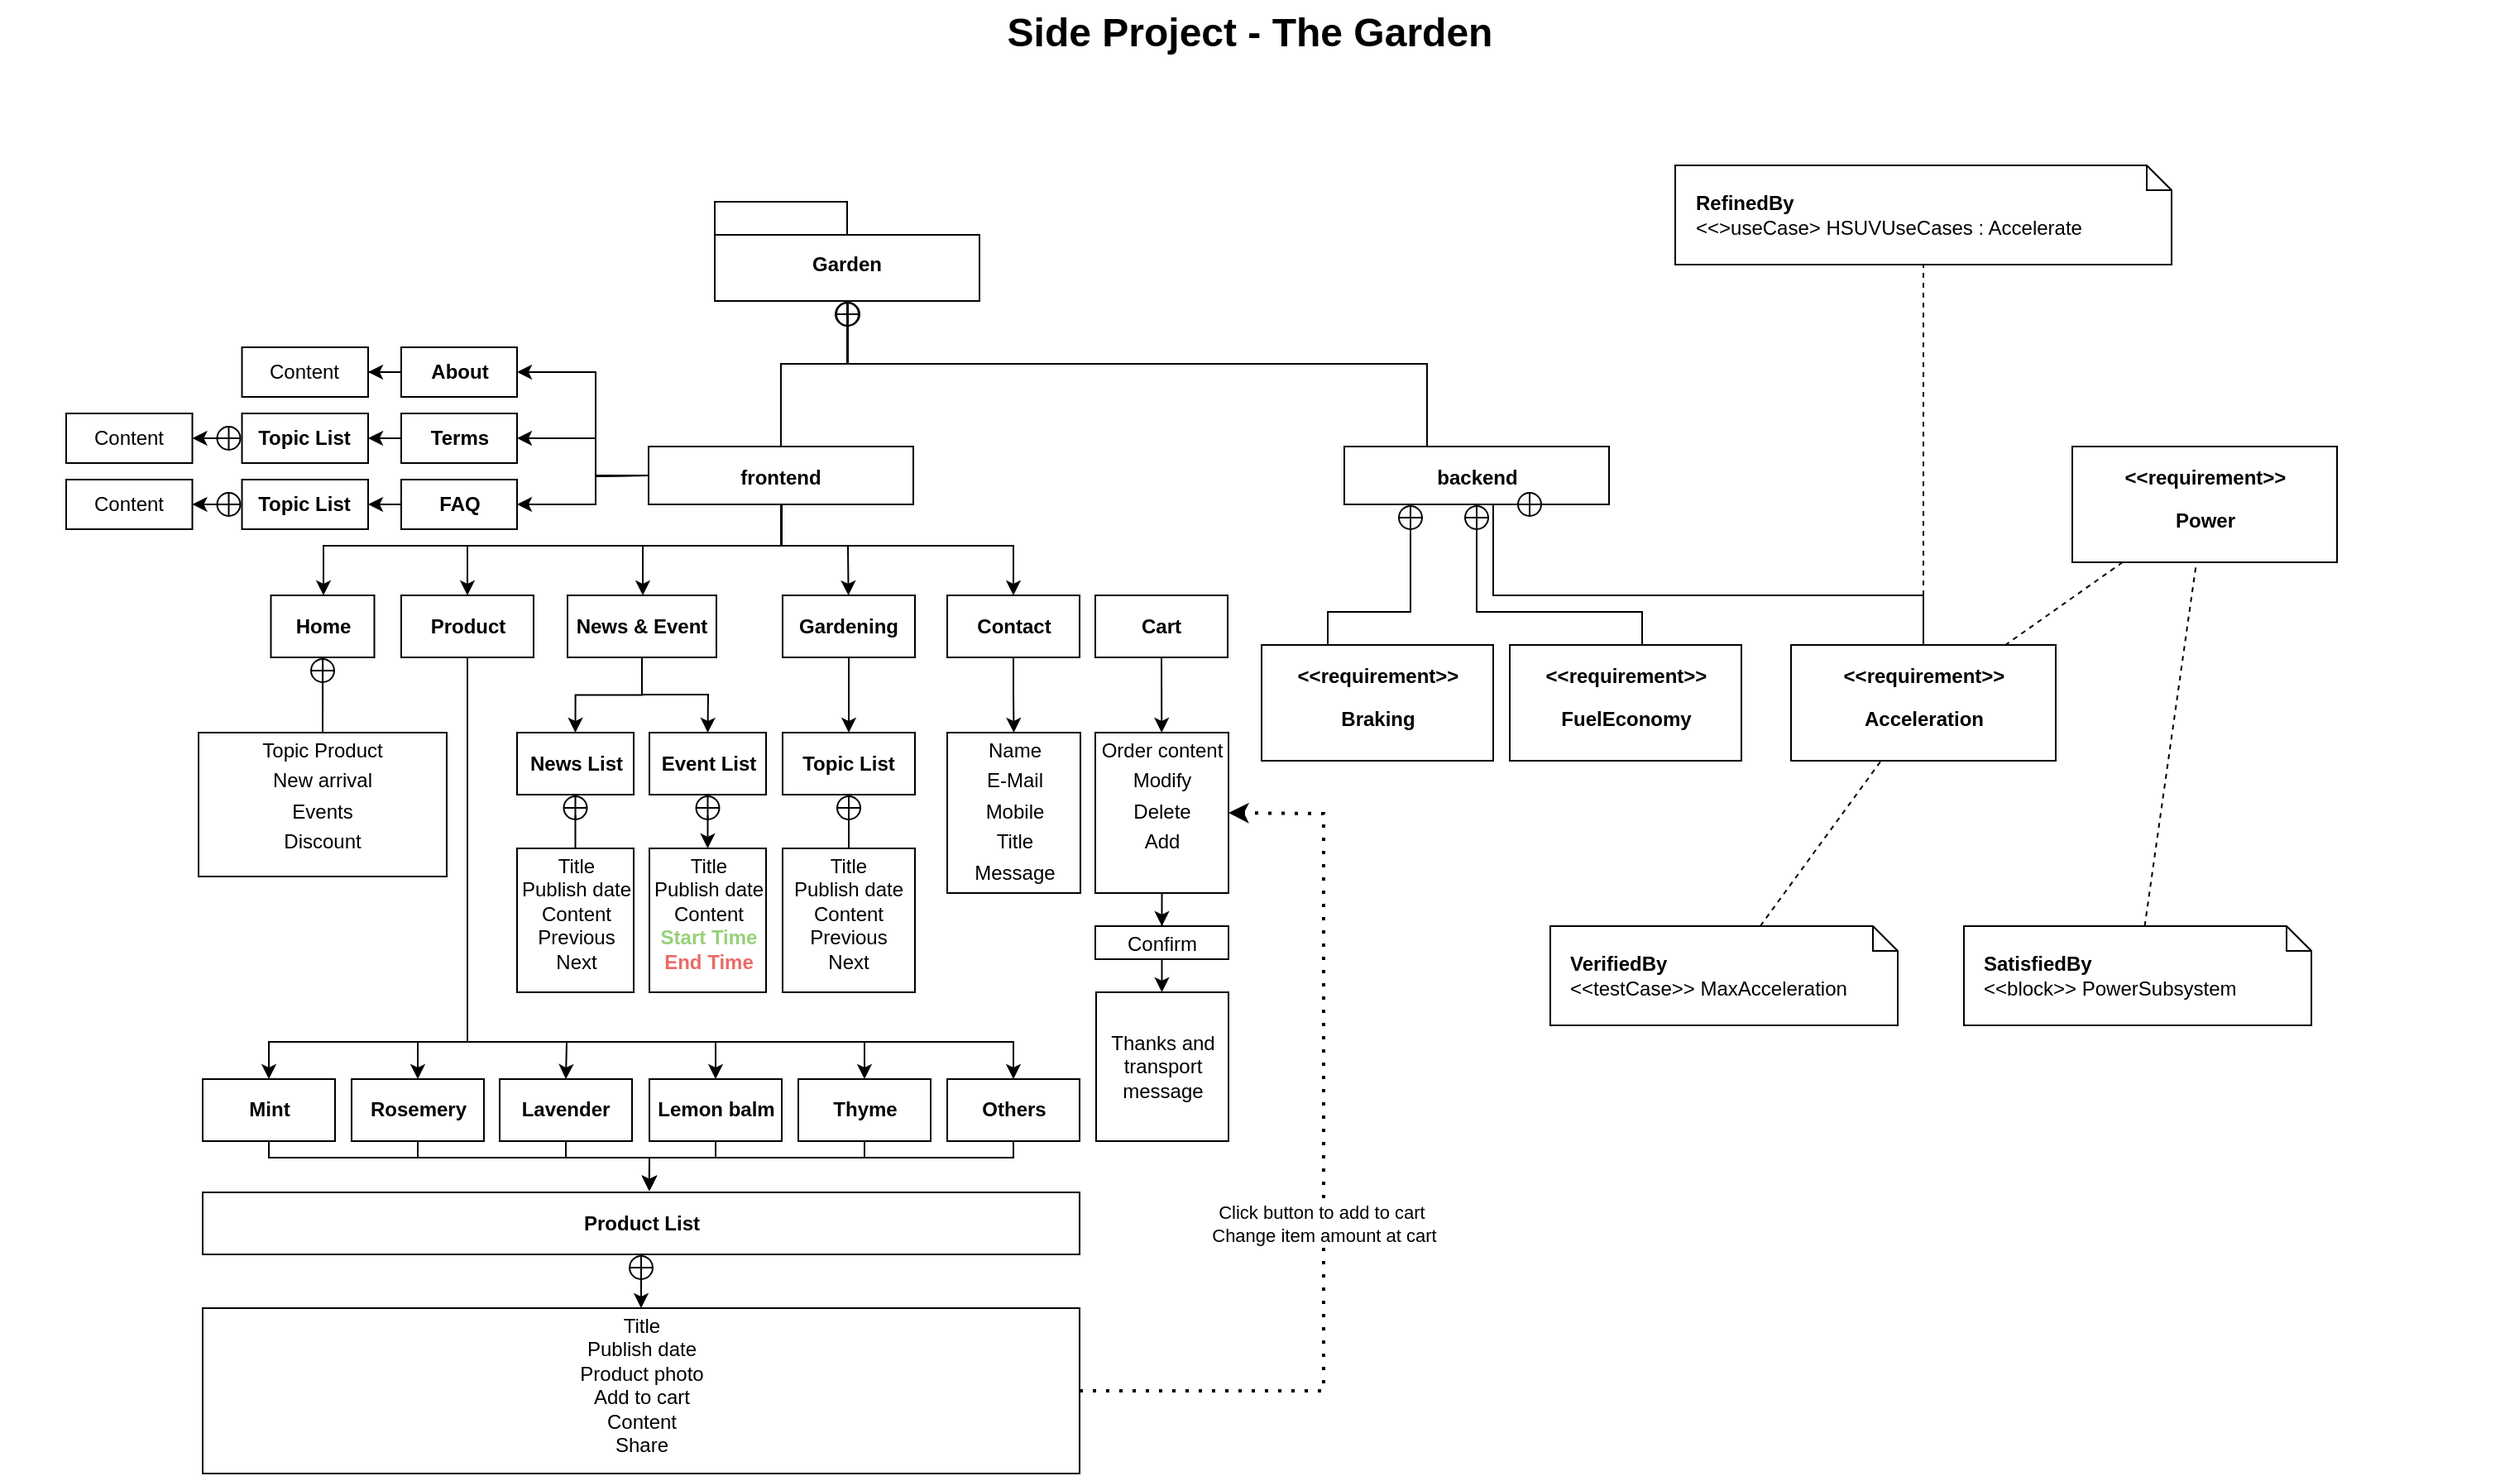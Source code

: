<mxfile version="20.8.5" type="github">
  <diagram name="Page-1" id="929967ad-93f9-6ef4-fab6-5d389245f69c">
    <mxGraphModel dx="1272" dy="704" grid="1" gridSize="10" guides="1" tooltips="1" connect="1" arrows="1" fold="1" page="1" pageScale="1.5" pageWidth="1169" pageHeight="826" background="none" math="0" shadow="0">
      <root>
        <mxCell id="0" style=";html=1;" />
        <mxCell id="1" style=";html=1;" parent="0" />
        <mxCell id="1672d66443f91eb5-2" value="&lt;br&gt;Garden" style="shape=folder;tabWidth=80;tabHeight=20;tabPosition=left;strokeWidth=1;html=1;whiteSpace=wrap;align=center;fontSize=12;fontStyle=1" parent="1" vertex="1">
          <mxGeometry x="552" y="162" width="160" height="60" as="geometry" />
        </mxCell>
        <mxCell id="1672d66443f91eb5-3" value="&lt;b&gt;RefinedBy&lt;/b&gt;&lt;div&gt;&amp;lt;&amp;lt;&amp;gt;useCase&amp;gt; HSUVUseCases : Accelerate&lt;/div&gt;" style="shape=note;size=15;align=left;spacingLeft=10;html=1;whiteSpace=wrap;strokeColor=#000000;strokeWidth=1;fillColor=#ffffff;fontSize=12;" parent="1" vertex="1">
          <mxGeometry x="1132.5" y="140" width="300" height="60" as="geometry" />
        </mxCell>
        <mxCell id="1672d66443f91eb5-13" style="edgeStyle=orthogonalEdgeStyle;rounded=0;html=1;jettySize=auto;orthogonalLoop=1;endArrow=circlePlus;endFill=0;" parent="1" source="1672d66443f91eb5-4" target="1672d66443f91eb5-2" edge="1">
          <mxGeometry relative="1" as="geometry">
            <Array as="points">
              <mxPoint x="592" y="260" />
              <mxPoint x="632" y="260" />
            </Array>
          </mxGeometry>
        </mxCell>
        <mxCell id="c9Z2P-Aph-3SfG2yVZ---2" value="" style="edgeStyle=orthogonalEdgeStyle;rounded=0;orthogonalLoop=1;jettySize=auto;html=1;" edge="1" parent="1" target="c9Z2P-Aph-3SfG2yVZ---1">
          <mxGeometry relative="1" as="geometry">
            <mxPoint x="595" y="345" as="sourcePoint" />
            <Array as="points">
              <mxPoint x="592.5" y="345" />
              <mxPoint x="592.5" y="370" />
              <mxPoint x="315.5" y="370" />
            </Array>
          </mxGeometry>
        </mxCell>
        <mxCell id="c9Z2P-Aph-3SfG2yVZ---4" value="" style="edgeStyle=orthogonalEdgeStyle;rounded=0;orthogonalLoop=1;jettySize=auto;html=1;" edge="1" parent="1" source="1672d66443f91eb5-4" target="c9Z2P-Aph-3SfG2yVZ---3">
          <mxGeometry relative="1" as="geometry">
            <Array as="points">
              <mxPoint x="592.5" y="370" />
              <mxPoint x="402.5" y="370" />
            </Array>
          </mxGeometry>
        </mxCell>
        <mxCell id="c9Z2P-Aph-3SfG2yVZ---10" value="" style="edgeStyle=orthogonalEdgeStyle;rounded=0;orthogonalLoop=1;jettySize=auto;html=1;entryX=0.5;entryY=0;entryDx=0;entryDy=0;" edge="1" parent="1" target="c9Z2P-Aph-3SfG2yVZ---5">
          <mxGeometry relative="1" as="geometry">
            <mxPoint x="592" y="321" as="sourcePoint" />
            <mxPoint x="497.5" y="381" as="targetPoint" />
            <Array as="points">
              <mxPoint x="591.5" y="370" />
              <mxPoint x="508.5" y="370" />
              <mxPoint x="508.5" y="400" />
            </Array>
          </mxGeometry>
        </mxCell>
        <mxCell id="c9Z2P-Aph-3SfG2yVZ---73" value="" style="edgeStyle=orthogonalEdgeStyle;rounded=0;orthogonalLoop=1;jettySize=auto;html=1;fontColor=#EA6B66;startArrow=none;startFill=0;endArrow=classic;endFill=1;" edge="1" parent="1" source="1672d66443f91eb5-4" target="c9Z2P-Aph-3SfG2yVZ---72">
          <mxGeometry relative="1" as="geometry">
            <Array as="points">
              <mxPoint x="480" y="327" />
              <mxPoint x="480" y="265" />
            </Array>
          </mxGeometry>
        </mxCell>
        <mxCell id="1672d66443f91eb5-4" value="&lt;p&gt;frontend&lt;/p&gt;" style="shape=rect;html=1;overflow=fill;whiteSpace=wrap;align=center;fontStyle=1" parent="1" vertex="1">
          <mxGeometry x="512" y="310" width="160" height="35" as="geometry" />
        </mxCell>
        <mxCell id="1672d66443f91eb5-15" style="edgeStyle=orthogonalEdgeStyle;rounded=0;html=1;endArrow=circlePlus;endFill=0;jettySize=auto;orthogonalLoop=1;exitX=0.5;exitY=0;exitDx=0;exitDy=0;" parent="1" source="1672d66443f91eb5-5" target="1672d66443f91eb5-2" edge="1">
          <mxGeometry relative="1" as="geometry">
            <Array as="points">
              <mxPoint x="982.5" y="260" />
              <mxPoint x="632.5" y="260" />
            </Array>
          </mxGeometry>
        </mxCell>
        <mxCell id="1672d66443f91eb5-5" value="&lt;p&gt;backend&lt;/p&gt;" style="shape=rect;html=1;overflow=fill;whiteSpace=wrap;align=center;fontStyle=1" parent="1" vertex="1">
          <mxGeometry x="932.5" y="310" width="160" height="35" as="geometry" />
        </mxCell>
        <mxCell id="1672d66443f91eb5-21" style="edgeStyle=none;rounded=0;html=1;dashed=1;endArrow=none;endFill=0;jettySize=auto;orthogonalLoop=1;" parent="1" source="1672d66443f91eb5-6" target="1672d66443f91eb5-9" edge="1">
          <mxGeometry relative="1" as="geometry" />
        </mxCell>
        <mxCell id="1672d66443f91eb5-6" value="&lt;p&gt;&amp;lt;&amp;lt;requirement&amp;gt;&amp;gt;&lt;/p&gt;&lt;p&gt;Power&lt;/p&gt;" style="shape=rect;html=1;overflow=fill;whiteSpace=wrap;align=center;fontStyle=1" parent="1" vertex="1">
          <mxGeometry x="1372.5" y="310" width="160" height="70" as="geometry" />
        </mxCell>
        <mxCell id="1672d66443f91eb5-16" style="edgeStyle=orthogonalEdgeStyle;rounded=0;html=1;endArrow=circlePlus;endFill=0;jettySize=auto;orthogonalLoop=1;entryX=0.25;entryY=1;" parent="1" target="1672d66443f91eb5-5" edge="1">
          <mxGeometry relative="1" as="geometry">
            <Array as="points">
              <mxPoint x="922.5" y="410" />
              <mxPoint x="972.5" y="410" />
            </Array>
            <mxPoint x="922.5" y="430" as="sourcePoint" />
          </mxGeometry>
        </mxCell>
        <mxCell id="1672d66443f91eb5-7" value="&lt;p&gt;&amp;lt;&amp;lt;requirement&amp;gt;&amp;gt;&lt;/p&gt;&lt;p&gt;Braking&lt;/p&gt;" style="shape=rect;html=1;overflow=fill;whiteSpace=wrap;align=center;fontStyle=1" parent="1" vertex="1">
          <mxGeometry x="882.5" y="430" width="140" height="70" as="geometry" />
        </mxCell>
        <mxCell id="1672d66443f91eb5-17" style="edgeStyle=orthogonalEdgeStyle;rounded=0;html=1;endArrow=circlePlus;endFill=0;jettySize=auto;orthogonalLoop=1;entryX=0.5;entryY=1;" parent="1" source="1672d66443f91eb5-8" target="1672d66443f91eb5-5" edge="1">
          <mxGeometry relative="1" as="geometry">
            <Array as="points">
              <mxPoint x="1112.5" y="410" />
              <mxPoint x="1012.5" y="410" />
            </Array>
          </mxGeometry>
        </mxCell>
        <mxCell id="1672d66443f91eb5-8" value="&lt;p&gt;&amp;lt;&amp;lt;requirement&amp;gt;&amp;gt;&lt;/p&gt;&lt;p&gt;FuelEconomy&lt;/p&gt;" style="shape=rect;html=1;overflow=fill;whiteSpace=wrap;align=center;fontStyle=1" parent="1" vertex="1">
          <mxGeometry x="1032.5" y="430" width="140" height="70" as="geometry" />
        </mxCell>
        <mxCell id="1672d66443f91eb5-18" style="edgeStyle=orthogonalEdgeStyle;rounded=0;html=1;endArrow=circlePlus;endFill=0;jettySize=auto;orthogonalLoop=1;entryX=0.75;entryY=1;" parent="1" source="1672d66443f91eb5-9" target="1672d66443f91eb5-5" edge="1">
          <mxGeometry relative="1" as="geometry">
            <Array as="points">
              <mxPoint x="1282.5" y="400" />
              <mxPoint x="1022.5" y="400" />
            </Array>
          </mxGeometry>
        </mxCell>
        <mxCell id="1672d66443f91eb5-22" style="edgeStyle=none;rounded=0;html=1;dashed=1;endArrow=none;endFill=0;jettySize=auto;orthogonalLoop=1;" parent="1" source="1672d66443f91eb5-9" target="1672d66443f91eb5-3" edge="1">
          <mxGeometry relative="1" as="geometry" />
        </mxCell>
        <mxCell id="1672d66443f91eb5-9" value="&lt;p&gt;&amp;lt;&amp;lt;requirement&amp;gt;&amp;gt;&lt;/p&gt;&lt;p&gt;Acceleration&lt;/p&gt;" style="shape=rect;html=1;overflow=fill;whiteSpace=wrap;align=center;fontStyle=1" parent="1" vertex="1">
          <mxGeometry x="1202.5" y="430" width="160" height="70" as="geometry" />
        </mxCell>
        <mxCell id="1672d66443f91eb5-14" style="edgeStyle=orthogonalEdgeStyle;rounded=0;html=1;endArrow=circlePlus;endFill=0;jettySize=auto;orthogonalLoop=1;entryX=0.5;entryY=1;entryDx=0;entryDy=0;exitX=0.5;exitY=0;exitDx=0;exitDy=0;" parent="1" source="1672d66443f91eb5-10" target="c9Z2P-Aph-3SfG2yVZ---1" edge="1">
          <mxGeometry relative="1" as="geometry">
            <Array as="points">
              <mxPoint x="315.5" y="450" />
            </Array>
          </mxGeometry>
        </mxCell>
        <mxCell id="c9Z2P-Aph-3SfG2yVZ---13" value="" style="edgeStyle=orthogonalEdgeStyle;rounded=0;orthogonalLoop=1;jettySize=auto;html=1;endArrow=none;endFill=0;" edge="1" parent="1" source="1672d66443f91eb5-10" target="c9Z2P-Aph-3SfG2yVZ---1">
          <mxGeometry relative="1" as="geometry" />
        </mxCell>
        <mxCell id="1672d66443f91eb5-10" value="&lt;p style=&quot;margin: 0px ; margin-top: 4px ; text-align: center&quot;&gt;&lt;span style=&quot;background-color: initial;&quot;&gt;Topic Product&lt;/span&gt;&lt;br&gt;&lt;/p&gt;&lt;p style=&quot;margin: 0px ; margin-top: 4px ; text-align: center&quot;&gt;&lt;span style=&quot;background-color: initial;&quot;&gt;New arrival&lt;/span&gt;&lt;/p&gt;&lt;p style=&quot;margin: 0px ; margin-top: 4px ; text-align: center&quot;&gt;&lt;span style=&quot;background-color: initial;&quot;&gt;Events&lt;/span&gt;&lt;/p&gt;&lt;p style=&quot;margin: 0px ; margin-top: 4px ; text-align: center&quot;&gt;&lt;span style=&quot;background-color: initial;&quot;&gt;Discount&lt;br&gt;&lt;/span&gt;&lt;/p&gt;" style="shape=rect;html=1;overflow=fill;whiteSpace=wrap;" parent="1" vertex="1">
          <mxGeometry x="240" y="483" width="150" height="87" as="geometry" />
        </mxCell>
        <mxCell id="1672d66443f91eb5-19" style="rounded=0;html=1;endArrow=none;endFill=0;jettySize=auto;orthogonalLoop=1;dashed=1;" parent="1" source="1672d66443f91eb5-11" target="1672d66443f91eb5-9" edge="1">
          <mxGeometry relative="1" as="geometry" />
        </mxCell>
        <mxCell id="1672d66443f91eb5-11" value="&lt;b&gt;VerifiedBy&lt;/b&gt;&lt;div&gt;&amp;lt;&amp;lt;testCase&amp;gt;&amp;gt; MaxAcceleration&lt;/div&gt;" style="shape=note;size=15;align=left;spacingLeft=10;html=1;whiteSpace=wrap;strokeWidth=1;fontSize=12;" parent="1" vertex="1">
          <mxGeometry x="1057" y="600" width="210" height="60" as="geometry" />
        </mxCell>
        <mxCell id="1672d66443f91eb5-20" style="edgeStyle=none;rounded=0;html=1;dashed=1;endArrow=none;endFill=0;jettySize=auto;orthogonalLoop=1;" parent="1" source="1672d66443f91eb5-12" target="1672d66443f91eb5-6" edge="1">
          <mxGeometry relative="1" as="geometry" />
        </mxCell>
        <mxCell id="1672d66443f91eb5-12" value="&lt;b&gt;SatisfiedBy&lt;/b&gt;&lt;div&gt;&amp;lt;&amp;lt;block&amp;gt;&amp;gt; PowerSubsystem&lt;/div&gt;" style="shape=note;size=15;align=left;spacingLeft=10;html=1;whiteSpace=wrap;strokeWidth=1;fontSize=12;" parent="1" vertex="1">
          <mxGeometry x="1307" y="600" width="210" height="60" as="geometry" />
        </mxCell>
        <mxCell id="1672d66443f91eb5-23" value="Side Project - The Garden" style="text;strokeColor=none;fillColor=none;html=1;fontSize=24;fontStyle=1;verticalAlign=middle;align=center;" parent="1" vertex="1">
          <mxGeometry x="120" y="40" width="1510" height="40" as="geometry" />
        </mxCell>
        <mxCell id="c9Z2P-Aph-3SfG2yVZ---14" value="" style="edgeStyle=orthogonalEdgeStyle;rounded=0;orthogonalLoop=1;jettySize=auto;html=1;endArrow=none;endFill=0;" edge="1" parent="1" source="c9Z2P-Aph-3SfG2yVZ---1" target="1672d66443f91eb5-10">
          <mxGeometry relative="1" as="geometry" />
        </mxCell>
        <mxCell id="c9Z2P-Aph-3SfG2yVZ---1" value="Home" style="whiteSpace=wrap;html=1;fontStyle=1;" vertex="1" parent="1">
          <mxGeometry x="283.75" y="400" width="62.5" height="37.5" as="geometry" />
        </mxCell>
        <mxCell id="c9Z2P-Aph-3SfG2yVZ---3" value="Product" style="whiteSpace=wrap;html=1;fontStyle=1;" vertex="1" parent="1">
          <mxGeometry x="362.5" y="400" width="80" height="37.5" as="geometry" />
        </mxCell>
        <mxCell id="c9Z2P-Aph-3SfG2yVZ---23" value="" style="edgeStyle=orthogonalEdgeStyle;rounded=0;orthogonalLoop=1;jettySize=auto;html=1;startArrow=none;startFill=0;endArrow=classic;endFill=1;entryX=0.5;entryY=0;entryDx=0;entryDy=0;" edge="1" parent="1" source="c9Z2P-Aph-3SfG2yVZ---5" target="c9Z2P-Aph-3SfG2yVZ---21">
          <mxGeometry relative="1" as="geometry" />
        </mxCell>
        <mxCell id="c9Z2P-Aph-3SfG2yVZ---5" value="&lt;b&gt;News &amp;amp; Event&lt;/b&gt;" style="rounded=0;whiteSpace=wrap;html=1;" vertex="1" parent="1">
          <mxGeometry x="463" y="400" width="90" height="37.5" as="geometry" />
        </mxCell>
        <mxCell id="c9Z2P-Aph-3SfG2yVZ---11" value="&lt;p style=&quot;margin: 4px 0px 0px;&quot;&gt;&lt;/p&gt;&lt;span style=&quot;background-color: initial;&quot;&gt;&lt;div style=&quot;text-align: center;&quot;&gt;&lt;span style=&quot;background-color: initial;&quot;&gt;Title&lt;/span&gt;&lt;/div&gt;&lt;/span&gt;&lt;span style=&quot;background-color: initial;&quot;&gt;&lt;div style=&quot;text-align: center;&quot;&gt;&lt;span style=&quot;background-color: initial;&quot;&gt;Publish date&lt;/span&gt;&lt;/div&gt;&lt;/span&gt;&lt;span style=&quot;background-color: initial;&quot;&gt;&lt;div style=&quot;text-align: center;&quot;&gt;&lt;span style=&quot;background-color: initial;&quot;&gt;Content&lt;/span&gt;&lt;/div&gt;&lt;/span&gt;&lt;div style=&quot;text-align: center;&quot;&gt;Previous&lt;br&gt;&lt;/div&gt;&lt;div style=&quot;text-align: center;&quot;&gt;Next&lt;br&gt;&lt;/div&gt;&lt;p&gt;&lt;/p&gt;" style="shape=rect;html=1;overflow=fill;whiteSpace=wrap;align=left;" vertex="1" parent="1">
          <mxGeometry x="432.5" y="553" width="70.5" height="87" as="geometry" />
        </mxCell>
        <mxCell id="c9Z2P-Aph-3SfG2yVZ---17" value="&lt;b&gt;Gardening&lt;/b&gt;" style="rounded=0;whiteSpace=wrap;html=1;" vertex="1" parent="1">
          <mxGeometry x="593" y="400" width="80" height="37.5" as="geometry" />
        </mxCell>
        <mxCell id="c9Z2P-Aph-3SfG2yVZ---25" value="" style="edgeStyle=orthogonalEdgeStyle;rounded=0;orthogonalLoop=1;jettySize=auto;html=1;startArrow=circlePlus;startFill=0;endArrow=none;endFill=0;" edge="1" parent="1" source="c9Z2P-Aph-3SfG2yVZ---21" target="c9Z2P-Aph-3SfG2yVZ---11">
          <mxGeometry relative="1" as="geometry" />
        </mxCell>
        <mxCell id="c9Z2P-Aph-3SfG2yVZ---21" value="&lt;b&gt;News List&lt;/b&gt;" style="rounded=0;whiteSpace=wrap;html=1;" vertex="1" parent="1">
          <mxGeometry x="432.5" y="483" width="70.5" height="37.5" as="geometry" />
        </mxCell>
        <mxCell id="c9Z2P-Aph-3SfG2yVZ---36" value="" style="edgeStyle=orthogonalEdgeStyle;rounded=0;orthogonalLoop=1;jettySize=auto;html=1;startArrow=circlePlus;startFill=0;endArrow=classic;endFill=1;" edge="1" parent="1" source="c9Z2P-Aph-3SfG2yVZ---22" target="c9Z2P-Aph-3SfG2yVZ---35">
          <mxGeometry relative="1" as="geometry" />
        </mxCell>
        <mxCell id="c9Z2P-Aph-3SfG2yVZ---22" value="&lt;b&gt;Event List&lt;/b&gt;" style="rounded=0;whiteSpace=wrap;html=1;" vertex="1" parent="1">
          <mxGeometry x="512.5" y="483" width="70.5" height="37.5" as="geometry" />
        </mxCell>
        <mxCell id="c9Z2P-Aph-3SfG2yVZ---24" value="" style="endArrow=classic;html=1;rounded=0;exitX=0.5;exitY=1;exitDx=0;exitDy=0;entryX=0.5;entryY=0;entryDx=0;entryDy=0;" edge="1" parent="1" target="c9Z2P-Aph-3SfG2yVZ---22">
          <mxGeometry width="50" height="50" relative="1" as="geometry">
            <mxPoint x="508" y="441.5" as="sourcePoint" />
            <mxPoint x="663" y="470" as="targetPoint" />
            <Array as="points">
              <mxPoint x="508" y="460" />
              <mxPoint x="548" y="460" />
            </Array>
          </mxGeometry>
        </mxCell>
        <mxCell id="c9Z2P-Aph-3SfG2yVZ---63" value="" style="edgeStyle=orthogonalEdgeStyle;rounded=0;orthogonalLoop=1;jettySize=auto;html=1;fontColor=#EA6B66;startArrow=none;startFill=0;endArrow=classic;endFill=1;" edge="1" parent="1" source="c9Z2P-Aph-3SfG2yVZ---27" target="c9Z2P-Aph-3SfG2yVZ---62">
          <mxGeometry relative="1" as="geometry" />
        </mxCell>
        <mxCell id="c9Z2P-Aph-3SfG2yVZ---27" value="&lt;b&gt;Contact&lt;/b&gt;" style="rounded=0;whiteSpace=wrap;html=1;" vertex="1" parent="1">
          <mxGeometry x="692.5" y="400" width="80" height="37.5" as="geometry" />
        </mxCell>
        <mxCell id="c9Z2P-Aph-3SfG2yVZ---30" value="&lt;b&gt;Mint&lt;/b&gt;" style="rounded=0;whiteSpace=wrap;html=1;" vertex="1" parent="1">
          <mxGeometry x="242.5" y="692.5" width="80" height="37.5" as="geometry" />
        </mxCell>
        <mxCell id="c9Z2P-Aph-3SfG2yVZ---31" value="" style="endArrow=classic;html=1;rounded=0;endFill=1;entryX=0.5;entryY=0;entryDx=0;entryDy=0;" edge="1" parent="1" target="c9Z2P-Aph-3SfG2yVZ---30">
          <mxGeometry width="50" height="50" relative="1" as="geometry">
            <mxPoint x="402.5" y="440" as="sourcePoint" />
            <mxPoint x="592.5" y="770" as="targetPoint" />
            <Array as="points">
              <mxPoint x="402.5" y="670" />
              <mxPoint x="282.5" y="670" />
            </Array>
          </mxGeometry>
        </mxCell>
        <mxCell id="c9Z2P-Aph-3SfG2yVZ---33" value="&lt;b&gt;Rosemery&lt;/b&gt;" style="rounded=0;whiteSpace=wrap;html=1;" vertex="1" parent="1">
          <mxGeometry x="332.5" y="692.5" width="80" height="37.5" as="geometry" />
        </mxCell>
        <mxCell id="c9Z2P-Aph-3SfG2yVZ---34" value="&lt;b&gt;Lavender&lt;/b&gt;" style="rounded=0;whiteSpace=wrap;html=1;" vertex="1" parent="1">
          <mxGeometry x="422" y="692.5" width="80" height="37.5" as="geometry" />
        </mxCell>
        <mxCell id="c9Z2P-Aph-3SfG2yVZ---35" value="&lt;p style=&quot;margin: 4px 0px 0px;&quot;&gt;&lt;/p&gt;&lt;span style=&quot;background-color: initial;&quot;&gt;&lt;div style=&quot;text-align: center;&quot;&gt;&lt;span style=&quot;background-color: initial;&quot;&gt;Title&lt;/span&gt;&lt;/div&gt;&lt;/span&gt;&lt;span style=&quot;background-color: initial;&quot;&gt;&lt;div style=&quot;text-align: center;&quot;&gt;&lt;span style=&quot;background-color: initial;&quot;&gt;Publish date&lt;/span&gt;&lt;/div&gt;&lt;/span&gt;&lt;span style=&quot;background-color: initial;&quot;&gt;&lt;div style=&quot;text-align: center;&quot;&gt;&lt;span style=&quot;background-color: initial;&quot;&gt;Content&lt;/span&gt;&lt;/div&gt;&lt;/span&gt;&lt;div style=&quot;text-align: center;&quot;&gt;&lt;b&gt;&lt;font color=&quot;#97d077&quot;&gt;Start Time&lt;/font&gt;&lt;/b&gt;&lt;/div&gt;&lt;div style=&quot;text-align: center;&quot;&gt;&lt;font color=&quot;#ea6b66&quot;&gt;&lt;b&gt;End Time&lt;/b&gt;&lt;/font&gt;&lt;/div&gt;&lt;p&gt;&lt;/p&gt;" style="shape=rect;html=1;overflow=fill;whiteSpace=wrap;align=left;" vertex="1" parent="1">
          <mxGeometry x="512.5" y="553" width="70.5" height="87" as="geometry" />
        </mxCell>
        <mxCell id="c9Z2P-Aph-3SfG2yVZ---37" value="" style="endArrow=classic;html=1;rounded=0;entryX=0.5;entryY=0;entryDx=0;entryDy=0;" edge="1" parent="1" target="c9Z2P-Aph-3SfG2yVZ---33">
          <mxGeometry width="50" height="50" relative="1" as="geometry">
            <mxPoint x="402.5" y="440" as="sourcePoint" />
            <mxPoint x="502.5" y="550" as="targetPoint" />
            <Array as="points">
              <mxPoint x="402.5" y="670" />
              <mxPoint x="372.5" y="670" />
            </Array>
          </mxGeometry>
        </mxCell>
        <mxCell id="c9Z2P-Aph-3SfG2yVZ---38" value="&lt;b&gt;Lemon balm&lt;/b&gt;" style="rounded=0;whiteSpace=wrap;html=1;" vertex="1" parent="1">
          <mxGeometry x="512.5" y="692.5" width="80" height="37.5" as="geometry" />
        </mxCell>
        <mxCell id="c9Z2P-Aph-3SfG2yVZ---39" value="" style="endArrow=classic;html=1;rounded=0;fontColor=#EA6B66;exitX=0.5;exitY=1;exitDx=0;exitDy=0;entryX=0.5;entryY=0;entryDx=0;entryDy=0;" edge="1" parent="1" source="c9Z2P-Aph-3SfG2yVZ---3" target="c9Z2P-Aph-3SfG2yVZ---34">
          <mxGeometry width="50" height="50" relative="1" as="geometry">
            <mxPoint x="662.5" y="650" as="sourcePoint" />
            <mxPoint x="712.5" y="600" as="targetPoint" />
            <Array as="points">
              <mxPoint x="402.5" y="670" />
              <mxPoint x="462.5" y="670" />
            </Array>
          </mxGeometry>
        </mxCell>
        <mxCell id="c9Z2P-Aph-3SfG2yVZ---40" value="" style="endArrow=classic;html=1;rounded=0;fontColor=#EA6B66;entryX=0.5;entryY=0;entryDx=0;entryDy=0;exitX=0.5;exitY=1;exitDx=0;exitDy=0;" edge="1" parent="1" source="c9Z2P-Aph-3SfG2yVZ---3" target="c9Z2P-Aph-3SfG2yVZ---38">
          <mxGeometry width="50" height="50" relative="1" as="geometry">
            <mxPoint x="612.5" y="800" as="sourcePoint" />
            <mxPoint x="662.5" y="750" as="targetPoint" />
            <Array as="points">
              <mxPoint x="402.5" y="670" />
              <mxPoint x="552.5" y="670" />
            </Array>
          </mxGeometry>
        </mxCell>
        <mxCell id="c9Z2P-Aph-3SfG2yVZ---41" value="&lt;p style=&quot;margin: 4px 0px 0px;&quot;&gt;&lt;/p&gt;&lt;span style=&quot;background-color: initial;&quot;&gt;&lt;div style=&quot;text-align: center;&quot;&gt;&lt;span style=&quot;background-color: initial;&quot;&gt;Title&lt;/span&gt;&lt;/div&gt;&lt;/span&gt;&lt;span style=&quot;background-color: initial;&quot;&gt;&lt;div style=&quot;text-align: center;&quot;&gt;&lt;span style=&quot;background-color: initial;&quot;&gt;Publish date&lt;/span&gt;&lt;/div&gt;&lt;/span&gt;&lt;div style=&quot;border-color: var(--border-color); text-align: center;&quot;&gt;Product photo&lt;/div&gt;&lt;div style=&quot;border-color: var(--border-color); text-align: center;&quot;&gt;Add to cart&lt;/div&gt;&lt;span style=&quot;background-color: initial;&quot;&gt;&lt;div style=&quot;text-align: center;&quot;&gt;&lt;span style=&quot;background-color: initial;&quot;&gt;Content&lt;/span&gt;&lt;/div&gt;&lt;div style=&quot;text-align: center;&quot;&gt;&lt;span style=&quot;background-color: initial;&quot;&gt;Share&lt;/span&gt;&lt;/div&gt;&lt;/span&gt;&lt;p&gt;&lt;/p&gt;" style="shape=rect;html=1;overflow=fill;whiteSpace=wrap;align=left;" vertex="1" parent="1">
          <mxGeometry x="242.5" y="831" width="530" height="100" as="geometry" />
        </mxCell>
        <mxCell id="c9Z2P-Aph-3SfG2yVZ---59" value="" style="edgeStyle=orthogonalEdgeStyle;rounded=0;orthogonalLoop=1;jettySize=auto;html=1;fontColor=#EA6B66;startArrow=circlePlus;startFill=0;endArrow=classic;endFill=1;" edge="1" parent="1" source="c9Z2P-Aph-3SfG2yVZ---42" target="c9Z2P-Aph-3SfG2yVZ---41">
          <mxGeometry relative="1" as="geometry" />
        </mxCell>
        <mxCell id="c9Z2P-Aph-3SfG2yVZ---42" value="&lt;b&gt;Product List&lt;/b&gt;" style="rounded=0;whiteSpace=wrap;html=1;" vertex="1" parent="1">
          <mxGeometry x="242.5" y="761" width="530" height="37.5" as="geometry" />
        </mxCell>
        <mxCell id="c9Z2P-Aph-3SfG2yVZ---43" value="" style="endArrow=classic;html=1;rounded=0;fontColor=#EA6B66;exitX=0.5;exitY=1;exitDx=0;exitDy=0;" edge="1" parent="1" source="c9Z2P-Aph-3SfG2yVZ---30">
          <mxGeometry width="50" height="50" relative="1" as="geometry">
            <mxPoint x="642.5" y="680" as="sourcePoint" />
            <mxPoint x="512.5" y="760" as="targetPoint" />
            <Array as="points">
              <mxPoint x="282.5" y="740" />
              <mxPoint x="512.5" y="740" />
            </Array>
          </mxGeometry>
        </mxCell>
        <mxCell id="c9Z2P-Aph-3SfG2yVZ---44" value="" style="endArrow=classic;html=1;rounded=0;fontColor=#EA6B66;exitX=0.5;exitY=1;exitDx=0;exitDy=0;" edge="1" parent="1" source="c9Z2P-Aph-3SfG2yVZ---33">
          <mxGeometry width="50" height="50" relative="1" as="geometry">
            <mxPoint x="712.5" y="660" as="sourcePoint" />
            <mxPoint x="512.5" y="760" as="targetPoint" />
            <Array as="points">
              <mxPoint x="372.5" y="740" />
              <mxPoint x="512.5" y="740" />
            </Array>
          </mxGeometry>
        </mxCell>
        <mxCell id="c9Z2P-Aph-3SfG2yVZ---45" value="&lt;b&gt;Thyme&lt;/b&gt;" style="rounded=0;whiteSpace=wrap;html=1;" vertex="1" parent="1">
          <mxGeometry x="602.5" y="692.5" width="80" height="37.5" as="geometry" />
        </mxCell>
        <mxCell id="c9Z2P-Aph-3SfG2yVZ---46" value="&lt;b&gt;Others&lt;/b&gt;" style="rounded=0;whiteSpace=wrap;html=1;" vertex="1" parent="1">
          <mxGeometry x="692.5" y="692.5" width="80" height="37.5" as="geometry" />
        </mxCell>
        <mxCell id="c9Z2P-Aph-3SfG2yVZ---47" value="" style="endArrow=classic;html=1;rounded=0;fontColor=#EA6B66;exitX=0.5;exitY=1;exitDx=0;exitDy=0;" edge="1" parent="1" source="c9Z2P-Aph-3SfG2yVZ---34">
          <mxGeometry width="50" height="50" relative="1" as="geometry">
            <mxPoint x="462.5" y="730" as="sourcePoint" />
            <mxPoint x="512.5" y="760" as="targetPoint" />
            <Array as="points">
              <mxPoint x="462" y="740" />
              <mxPoint x="512.5" y="740" />
            </Array>
          </mxGeometry>
        </mxCell>
        <mxCell id="c9Z2P-Aph-3SfG2yVZ---48" value="" style="endArrow=classic;html=1;rounded=0;fontColor=#EA6B66;exitX=0.5;exitY=1;exitDx=0;exitDy=0;" edge="1" parent="1" source="c9Z2P-Aph-3SfG2yVZ---38">
          <mxGeometry width="50" height="50" relative="1" as="geometry">
            <mxPoint x="1012.5" y="790" as="sourcePoint" />
            <mxPoint x="512.5" y="760" as="targetPoint" />
            <Array as="points">
              <mxPoint x="552.5" y="740" />
              <mxPoint x="512.5" y="740" />
            </Array>
          </mxGeometry>
        </mxCell>
        <mxCell id="c9Z2P-Aph-3SfG2yVZ---49" value="" style="endArrow=classic;html=1;rounded=0;fontColor=#EA6B66;exitX=0.5;exitY=1;exitDx=0;exitDy=0;entryX=0.509;entryY=-0.027;entryDx=0;entryDy=0;entryPerimeter=0;" edge="1" parent="1" source="c9Z2P-Aph-3SfG2yVZ---45" target="c9Z2P-Aph-3SfG2yVZ---42">
          <mxGeometry width="50" height="50" relative="1" as="geometry">
            <mxPoint x="642.5" y="790" as="sourcePoint" />
            <mxPoint x="692.5" y="740" as="targetPoint" />
            <Array as="points">
              <mxPoint x="642.5" y="740" />
              <mxPoint x="512.5" y="740" />
            </Array>
          </mxGeometry>
        </mxCell>
        <mxCell id="c9Z2P-Aph-3SfG2yVZ---50" value="" style="endArrow=classic;html=1;rounded=0;fontColor=#EA6B66;exitX=0.5;exitY=1;exitDx=0;exitDy=0;" edge="1" parent="1" source="c9Z2P-Aph-3SfG2yVZ---46">
          <mxGeometry width="50" height="50" relative="1" as="geometry">
            <mxPoint x="732.5" y="730" as="sourcePoint" />
            <mxPoint x="512.5" y="760" as="targetPoint" />
            <Array as="points">
              <mxPoint x="732.5" y="740" />
              <mxPoint x="642.5" y="740" />
              <mxPoint x="512.5" y="740" />
            </Array>
          </mxGeometry>
        </mxCell>
        <mxCell id="c9Z2P-Aph-3SfG2yVZ---52" value="" style="endArrow=classic;html=1;rounded=0;fontColor=#EA6B66;exitX=0.5;exitY=1;exitDx=0;exitDy=0;entryX=0.5;entryY=0;entryDx=0;entryDy=0;" edge="1" parent="1" source="c9Z2P-Aph-3SfG2yVZ---3" target="c9Z2P-Aph-3SfG2yVZ---45">
          <mxGeometry width="50" height="50" relative="1" as="geometry">
            <mxPoint x="732.5" y="630" as="sourcePoint" />
            <mxPoint x="782.5" y="580" as="targetPoint" />
            <Array as="points">
              <mxPoint x="402.5" y="670" />
              <mxPoint x="642.5" y="670" />
            </Array>
          </mxGeometry>
        </mxCell>
        <mxCell id="c9Z2P-Aph-3SfG2yVZ---53" value="" style="endArrow=classic;html=1;rounded=0;fontColor=#EA6B66;exitX=0.5;exitY=1;exitDx=0;exitDy=0;entryX=0.5;entryY=0;entryDx=0;entryDy=0;" edge="1" parent="1" source="c9Z2P-Aph-3SfG2yVZ---3" target="c9Z2P-Aph-3SfG2yVZ---46">
          <mxGeometry width="50" height="50" relative="1" as="geometry">
            <mxPoint x="852.5" y="660" as="sourcePoint" />
            <mxPoint x="902.5" y="610" as="targetPoint" />
            <Array as="points">
              <mxPoint x="402.5" y="670" />
              <mxPoint x="732.5" y="670" />
            </Array>
          </mxGeometry>
        </mxCell>
        <mxCell id="c9Z2P-Aph-3SfG2yVZ---54" value="&lt;p style=&quot;margin: 4px 0px 0px;&quot;&gt;&lt;/p&gt;&lt;span style=&quot;background-color: initial;&quot;&gt;&lt;div style=&quot;text-align: center;&quot;&gt;&lt;span style=&quot;background-color: initial;&quot;&gt;Title&lt;/span&gt;&lt;/div&gt;&lt;/span&gt;&lt;span style=&quot;background-color: initial;&quot;&gt;&lt;div style=&quot;text-align: center;&quot;&gt;&lt;span style=&quot;background-color: initial;&quot;&gt;Publish date&lt;/span&gt;&lt;/div&gt;&lt;/span&gt;&lt;span style=&quot;background-color: initial;&quot;&gt;&lt;div style=&quot;text-align: center;&quot;&gt;&lt;span style=&quot;background-color: initial;&quot;&gt;Content&lt;/span&gt;&lt;/div&gt;&lt;/span&gt;&lt;div style=&quot;text-align: center;&quot;&gt;Previous&lt;br&gt;&lt;/div&gt;&lt;div style=&quot;text-align: center;&quot;&gt;Next&lt;br&gt;&lt;/div&gt;&lt;p&gt;&lt;/p&gt;" style="shape=rect;html=1;overflow=fill;whiteSpace=wrap;align=left;" vertex="1" parent="1">
          <mxGeometry x="593" y="553" width="80" height="87" as="geometry" />
        </mxCell>
        <mxCell id="c9Z2P-Aph-3SfG2yVZ---55" value="" style="edgeStyle=orthogonalEdgeStyle;rounded=0;orthogonalLoop=1;jettySize=auto;html=1;startArrow=circlePlus;startFill=0;endArrow=none;endFill=0;" edge="1" parent="1" source="c9Z2P-Aph-3SfG2yVZ---56" target="c9Z2P-Aph-3SfG2yVZ---54">
          <mxGeometry relative="1" as="geometry" />
        </mxCell>
        <mxCell id="c9Z2P-Aph-3SfG2yVZ---56" value="&lt;b&gt;Topic List&lt;/b&gt;" style="rounded=0;whiteSpace=wrap;html=1;" vertex="1" parent="1">
          <mxGeometry x="593" y="483" width="80" height="37.5" as="geometry" />
        </mxCell>
        <mxCell id="c9Z2P-Aph-3SfG2yVZ---60" value="" style="endArrow=classic;html=1;rounded=0;fontColor=#EA6B66;exitX=0.5;exitY=1;exitDx=0;exitDy=0;entryX=0.5;entryY=0;entryDx=0;entryDy=0;" edge="1" parent="1" source="c9Z2P-Aph-3SfG2yVZ---17" target="c9Z2P-Aph-3SfG2yVZ---56">
          <mxGeometry width="50" height="50" relative="1" as="geometry">
            <mxPoint x="733" y="530" as="sourcePoint" />
            <mxPoint x="783" y="480" as="targetPoint" />
          </mxGeometry>
        </mxCell>
        <mxCell id="c9Z2P-Aph-3SfG2yVZ---61" value="" style="endArrow=classic;html=1;rounded=0;fontColor=#EA6B66;exitX=0.5;exitY=1;exitDx=0;exitDy=0;" edge="1" parent="1" source="1672d66443f91eb5-4" target="c9Z2P-Aph-3SfG2yVZ---17">
          <mxGeometry width="50" height="50" relative="1" as="geometry">
            <mxPoint x="752.5" y="550" as="sourcePoint" />
            <mxPoint x="802.5" y="500" as="targetPoint" />
            <Array as="points">
              <mxPoint x="592.5" y="370" />
              <mxPoint x="632.5" y="370" />
            </Array>
          </mxGeometry>
        </mxCell>
        <mxCell id="c9Z2P-Aph-3SfG2yVZ---62" value="&lt;p style=&quot;margin: 0px ; margin-top: 4px ; text-align: center&quot;&gt;Name&lt;/p&gt;&lt;p style=&quot;margin: 0px ; margin-top: 4px ; text-align: center&quot;&gt;E-Mail&lt;/p&gt;&lt;p style=&quot;margin: 0px ; margin-top: 4px ; text-align: center&quot;&gt;Mobile&lt;/p&gt;&lt;p style=&quot;margin: 0px ; margin-top: 4px ; text-align: center&quot;&gt;Title&lt;/p&gt;&lt;p style=&quot;margin: 0px ; margin-top: 4px ; text-align: center&quot;&gt;Message&lt;/p&gt;" style="shape=rect;html=1;overflow=fill;whiteSpace=wrap;" vertex="1" parent="1">
          <mxGeometry x="692.5" y="483" width="80.5" height="97" as="geometry" />
        </mxCell>
        <mxCell id="c9Z2P-Aph-3SfG2yVZ---64" value="" style="endArrow=classic;html=1;rounded=0;fontColor=#EA6B66;exitX=0.5;exitY=1;exitDx=0;exitDy=0;" edge="1" parent="1" source="1672d66443f91eb5-4" target="c9Z2P-Aph-3SfG2yVZ---27">
          <mxGeometry width="50" height="50" relative="1" as="geometry">
            <mxPoint x="802.5" y="640" as="sourcePoint" />
            <mxPoint x="852.5" y="590" as="targetPoint" />
            <Array as="points">
              <mxPoint x="592.5" y="370" />
              <mxPoint x="732.5" y="370" />
            </Array>
          </mxGeometry>
        </mxCell>
        <mxCell id="c9Z2P-Aph-3SfG2yVZ---65" value="&lt;b&gt;Cart&lt;/b&gt;" style="rounded=0;whiteSpace=wrap;html=1;" vertex="1" parent="1">
          <mxGeometry x="782" y="400" width="80" height="37.5" as="geometry" />
        </mxCell>
        <mxCell id="c9Z2P-Aph-3SfG2yVZ---68" value="" style="edgeStyle=orthogonalEdgeStyle;rounded=0;orthogonalLoop=1;jettySize=auto;html=1;fontColor=#EA6B66;startArrow=none;startFill=0;endArrow=classic;endFill=1;" edge="1" parent="1" source="c9Z2P-Aph-3SfG2yVZ---66" target="c9Z2P-Aph-3SfG2yVZ---67">
          <mxGeometry relative="1" as="geometry" />
        </mxCell>
        <mxCell id="c9Z2P-Aph-3SfG2yVZ---66" value="&lt;p style=&quot;margin: 0px ; margin-top: 4px ; text-align: center&quot;&gt;Order content&lt;/p&gt;&lt;p style=&quot;margin: 0px ; margin-top: 4px ; text-align: center&quot;&gt;Modify&lt;/p&gt;&lt;p style=&quot;margin: 0px ; margin-top: 4px ; text-align: center&quot;&gt;Delete&lt;/p&gt;&lt;p style=&quot;margin: 0px ; margin-top: 4px ; text-align: center&quot;&gt;Add&lt;/p&gt;&lt;p style=&quot;margin: 0px ; margin-top: 4px ; text-align: center&quot;&gt;&lt;br&gt;&lt;/p&gt;" style="shape=rect;html=1;overflow=fill;whiteSpace=wrap;" vertex="1" parent="1">
          <mxGeometry x="782" y="483" width="80.5" height="97" as="geometry" />
        </mxCell>
        <mxCell id="c9Z2P-Aph-3SfG2yVZ---70" value="" style="edgeStyle=orthogonalEdgeStyle;rounded=0;orthogonalLoop=1;jettySize=auto;html=1;fontColor=#EA6B66;startArrow=none;startFill=0;endArrow=classic;endFill=1;" edge="1" parent="1" source="c9Z2P-Aph-3SfG2yVZ---67" target="c9Z2P-Aph-3SfG2yVZ---69">
          <mxGeometry relative="1" as="geometry" />
        </mxCell>
        <mxCell id="c9Z2P-Aph-3SfG2yVZ---67" value="&lt;p style=&quot;margin: 0px ; margin-top: 4px ; text-align: center&quot;&gt;Confirm&lt;/p&gt;" style="shape=rect;html=1;overflow=fill;whiteSpace=wrap;" vertex="1" parent="1">
          <mxGeometry x="782" y="600" width="80.5" height="20" as="geometry" />
        </mxCell>
        <mxCell id="c9Z2P-Aph-3SfG2yVZ---69" value="Thanks and transport message" style="whiteSpace=wrap;html=1;" vertex="1" parent="1">
          <mxGeometry x="782.5" y="640" width="80" height="90" as="geometry" />
        </mxCell>
        <mxCell id="c9Z2P-Aph-3SfG2yVZ---81" value="" style="edgeStyle=orthogonalEdgeStyle;rounded=0;orthogonalLoop=1;jettySize=auto;html=1;fontColor=#000000;startArrow=none;startFill=0;endArrow=classic;endFill=1;entryX=1;entryY=0.5;entryDx=0;entryDy=0;" edge="1" parent="1" source="c9Z2P-Aph-3SfG2yVZ---72" target="c9Z2P-Aph-3SfG2yVZ---77">
          <mxGeometry relative="1" as="geometry" />
        </mxCell>
        <mxCell id="c9Z2P-Aph-3SfG2yVZ---72" value="&lt;font color=&quot;#000000&quot;&gt;About&lt;/font&gt;" style="whiteSpace=wrap;html=1;fontStyle=1;fontColor=#EA6B66;" vertex="1" parent="1">
          <mxGeometry x="362.5" y="250" width="70" height="30" as="geometry" />
        </mxCell>
        <mxCell id="c9Z2P-Aph-3SfG2yVZ---82" value="" style="edgeStyle=orthogonalEdgeStyle;rounded=0;orthogonalLoop=1;jettySize=auto;html=1;fontColor=#000000;startArrow=none;startFill=0;endArrow=classic;endFill=1;entryX=1;entryY=0.5;entryDx=0;entryDy=0;" edge="1" parent="1" source="c9Z2P-Aph-3SfG2yVZ---74" target="c9Z2P-Aph-3SfG2yVZ---88">
          <mxGeometry relative="1" as="geometry">
            <mxPoint x="342.5" y="305" as="targetPoint" />
          </mxGeometry>
        </mxCell>
        <mxCell id="c9Z2P-Aph-3SfG2yVZ---74" value="&lt;font color=&quot;#000000&quot;&gt;Terms&lt;/font&gt;" style="whiteSpace=wrap;html=1;fontStyle=1;fontColor=#EA6B66;" vertex="1" parent="1">
          <mxGeometry x="362.5" y="290" width="70" height="30" as="geometry" />
        </mxCell>
        <mxCell id="c9Z2P-Aph-3SfG2yVZ---83" value="" style="edgeStyle=orthogonalEdgeStyle;rounded=0;orthogonalLoop=1;jettySize=auto;html=1;fontColor=#000000;startArrow=none;startFill=0;endArrow=classic;endFill=1;entryX=1;entryY=0.5;entryDx=0;entryDy=0;" edge="1" parent="1" source="c9Z2P-Aph-3SfG2yVZ---75" target="c9Z2P-Aph-3SfG2yVZ---76">
          <mxGeometry relative="1" as="geometry" />
        </mxCell>
        <mxCell id="c9Z2P-Aph-3SfG2yVZ---75" value="&lt;font color=&quot;#000000&quot;&gt;FAQ&lt;/font&gt;" style="whiteSpace=wrap;html=1;fontStyle=1;fontColor=#EA6B66;" vertex="1" parent="1">
          <mxGeometry x="362.5" y="330" width="70" height="30" as="geometry" />
        </mxCell>
        <mxCell id="c9Z2P-Aph-3SfG2yVZ---84" value="" style="edgeStyle=orthogonalEdgeStyle;rounded=0;orthogonalLoop=1;jettySize=auto;html=1;fontColor=#000000;startArrow=circlePlus;startFill=0;endArrow=classic;endFill=1;" edge="1" parent="1" source="c9Z2P-Aph-3SfG2yVZ---76" target="c9Z2P-Aph-3SfG2yVZ---79">
          <mxGeometry relative="1" as="geometry" />
        </mxCell>
        <mxCell id="c9Z2P-Aph-3SfG2yVZ---76" value="&lt;b&gt;Topic List&lt;/b&gt;" style="rounded=0;whiteSpace=wrap;html=1;" vertex="1" parent="1">
          <mxGeometry x="266.25" y="330" width="76.25" height="30" as="geometry" />
        </mxCell>
        <mxCell id="c9Z2P-Aph-3SfG2yVZ---77" value="Content" style="rounded=0;whiteSpace=wrap;html=1;" vertex="1" parent="1">
          <mxGeometry x="266.25" y="250" width="76.25" height="30" as="geometry" />
        </mxCell>
        <mxCell id="c9Z2P-Aph-3SfG2yVZ---79" value="Content" style="rounded=0;whiteSpace=wrap;html=1;" vertex="1" parent="1">
          <mxGeometry x="160" y="330" width="76.25" height="30" as="geometry" />
        </mxCell>
        <mxCell id="c9Z2P-Aph-3SfG2yVZ---87" value="" style="edgeStyle=orthogonalEdgeStyle;rounded=0;orthogonalLoop=1;jettySize=auto;html=1;fontColor=#000000;startArrow=circlePlus;startFill=0;endArrow=classic;endFill=1;" edge="1" parent="1" source="c9Z2P-Aph-3SfG2yVZ---88" target="c9Z2P-Aph-3SfG2yVZ---89">
          <mxGeometry relative="1" as="geometry" />
        </mxCell>
        <mxCell id="c9Z2P-Aph-3SfG2yVZ---88" value="&lt;b&gt;Topic List&lt;/b&gt;" style="rounded=0;whiteSpace=wrap;html=1;" vertex="1" parent="1">
          <mxGeometry x="266.25" y="290" width="76.25" height="30" as="geometry" />
        </mxCell>
        <mxCell id="c9Z2P-Aph-3SfG2yVZ---89" value="Content" style="rounded=0;whiteSpace=wrap;html=1;" vertex="1" parent="1">
          <mxGeometry x="160" y="290" width="76.25" height="30" as="geometry" />
        </mxCell>
        <mxCell id="c9Z2P-Aph-3SfG2yVZ---90" value="" style="endArrow=classic;html=1;rounded=0;fontColor=#000000;exitX=0.5;exitY=1;exitDx=0;exitDy=0;" edge="1" parent="1" source="c9Z2P-Aph-3SfG2yVZ---65" target="c9Z2P-Aph-3SfG2yVZ---66">
          <mxGeometry width="50" height="50" relative="1" as="geometry">
            <mxPoint x="920" y="600" as="sourcePoint" />
            <mxPoint x="970" y="550" as="targetPoint" />
          </mxGeometry>
        </mxCell>
        <mxCell id="c9Z2P-Aph-3SfG2yVZ---91" value="" style="endArrow=classic;dashed=1;html=1;dashPattern=1 3;strokeWidth=2;rounded=0;fontColor=#000000;exitX=1;exitY=0.5;exitDx=0;exitDy=0;entryX=1;entryY=0.5;entryDx=0;entryDy=0;endFill=1;" edge="1" parent="1" source="c9Z2P-Aph-3SfG2yVZ---41" target="c9Z2P-Aph-3SfG2yVZ---66">
          <mxGeometry width="50" height="50" relative="1" as="geometry">
            <mxPoint x="820" y="870" as="sourcePoint" />
            <mxPoint x="870" y="820" as="targetPoint" />
            <Array as="points">
              <mxPoint x="920" y="881" />
              <mxPoint x="920" y="532" />
            </Array>
          </mxGeometry>
        </mxCell>
        <mxCell id="c9Z2P-Aph-3SfG2yVZ---92" value="&lt;div&gt;Click button to add to cart&amp;nbsp;&lt;/div&gt;&lt;div&gt;&lt;span style=&quot;font-size: 11px;&quot;&gt;Change item amount at cart&lt;/span&gt;&lt;/div&gt;" style="edgeLabel;html=1;align=center;verticalAlign=middle;resizable=0;points=[];fontColor=#000000;" vertex="1" connectable="0" parent="c9Z2P-Aph-3SfG2yVZ---91">
          <mxGeometry x="-0.814" y="5" relative="1" as="geometry">
            <mxPoint x="96" y="-96" as="offset" />
          </mxGeometry>
        </mxCell>
        <mxCell id="c9Z2P-Aph-3SfG2yVZ---93" value="" style="endArrow=classic;html=1;rounded=0;fontColor=#000000;exitX=0;exitY=0.5;exitDx=0;exitDy=0;entryX=1;entryY=0.5;entryDx=0;entryDy=0;" edge="1" parent="1" source="1672d66443f91eb5-4" target="c9Z2P-Aph-3SfG2yVZ---75">
          <mxGeometry width="50" height="50" relative="1" as="geometry">
            <mxPoint x="790" y="330" as="sourcePoint" />
            <mxPoint x="840" y="280" as="targetPoint" />
            <Array as="points">
              <mxPoint x="480" y="328" />
              <mxPoint x="480" y="345" />
            </Array>
          </mxGeometry>
        </mxCell>
        <mxCell id="c9Z2P-Aph-3SfG2yVZ---94" value="" style="endArrow=classic;html=1;rounded=0;fontColor=#000000;exitX=0;exitY=0.5;exitDx=0;exitDy=0;entryX=1;entryY=0.5;entryDx=0;entryDy=0;" edge="1" parent="1" source="1672d66443f91eb5-4" target="c9Z2P-Aph-3SfG2yVZ---74">
          <mxGeometry width="50" height="50" relative="1" as="geometry">
            <mxPoint x="500" y="290" as="sourcePoint" />
            <mxPoint x="550" y="240" as="targetPoint" />
            <Array as="points">
              <mxPoint x="480" y="328" />
              <mxPoint x="480" y="305" />
            </Array>
          </mxGeometry>
        </mxCell>
      </root>
    </mxGraphModel>
  </diagram>
</mxfile>
